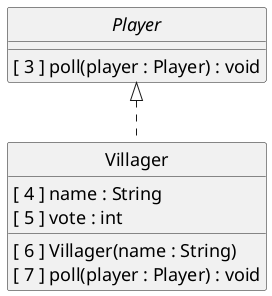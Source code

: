 @startuml
skinparam classAttributeIconSize 0
skinparam monochrome true
skinparam classFontSize 18
skinparam classFontName Menlo
skinparam classAttributeFontSize 18
skinparam classAttributeFontName Menlo
skinparam shadowing false

hide circle

interface Player {
[ 3 ] poll(player : Player) : void
}

class Villager implements Player {
[ 4 ] name : String
[ 5 ] vote : int
[ 6 ] Villager(name : String)
[ 7 ] poll(player : Player) : void
}
@enduml